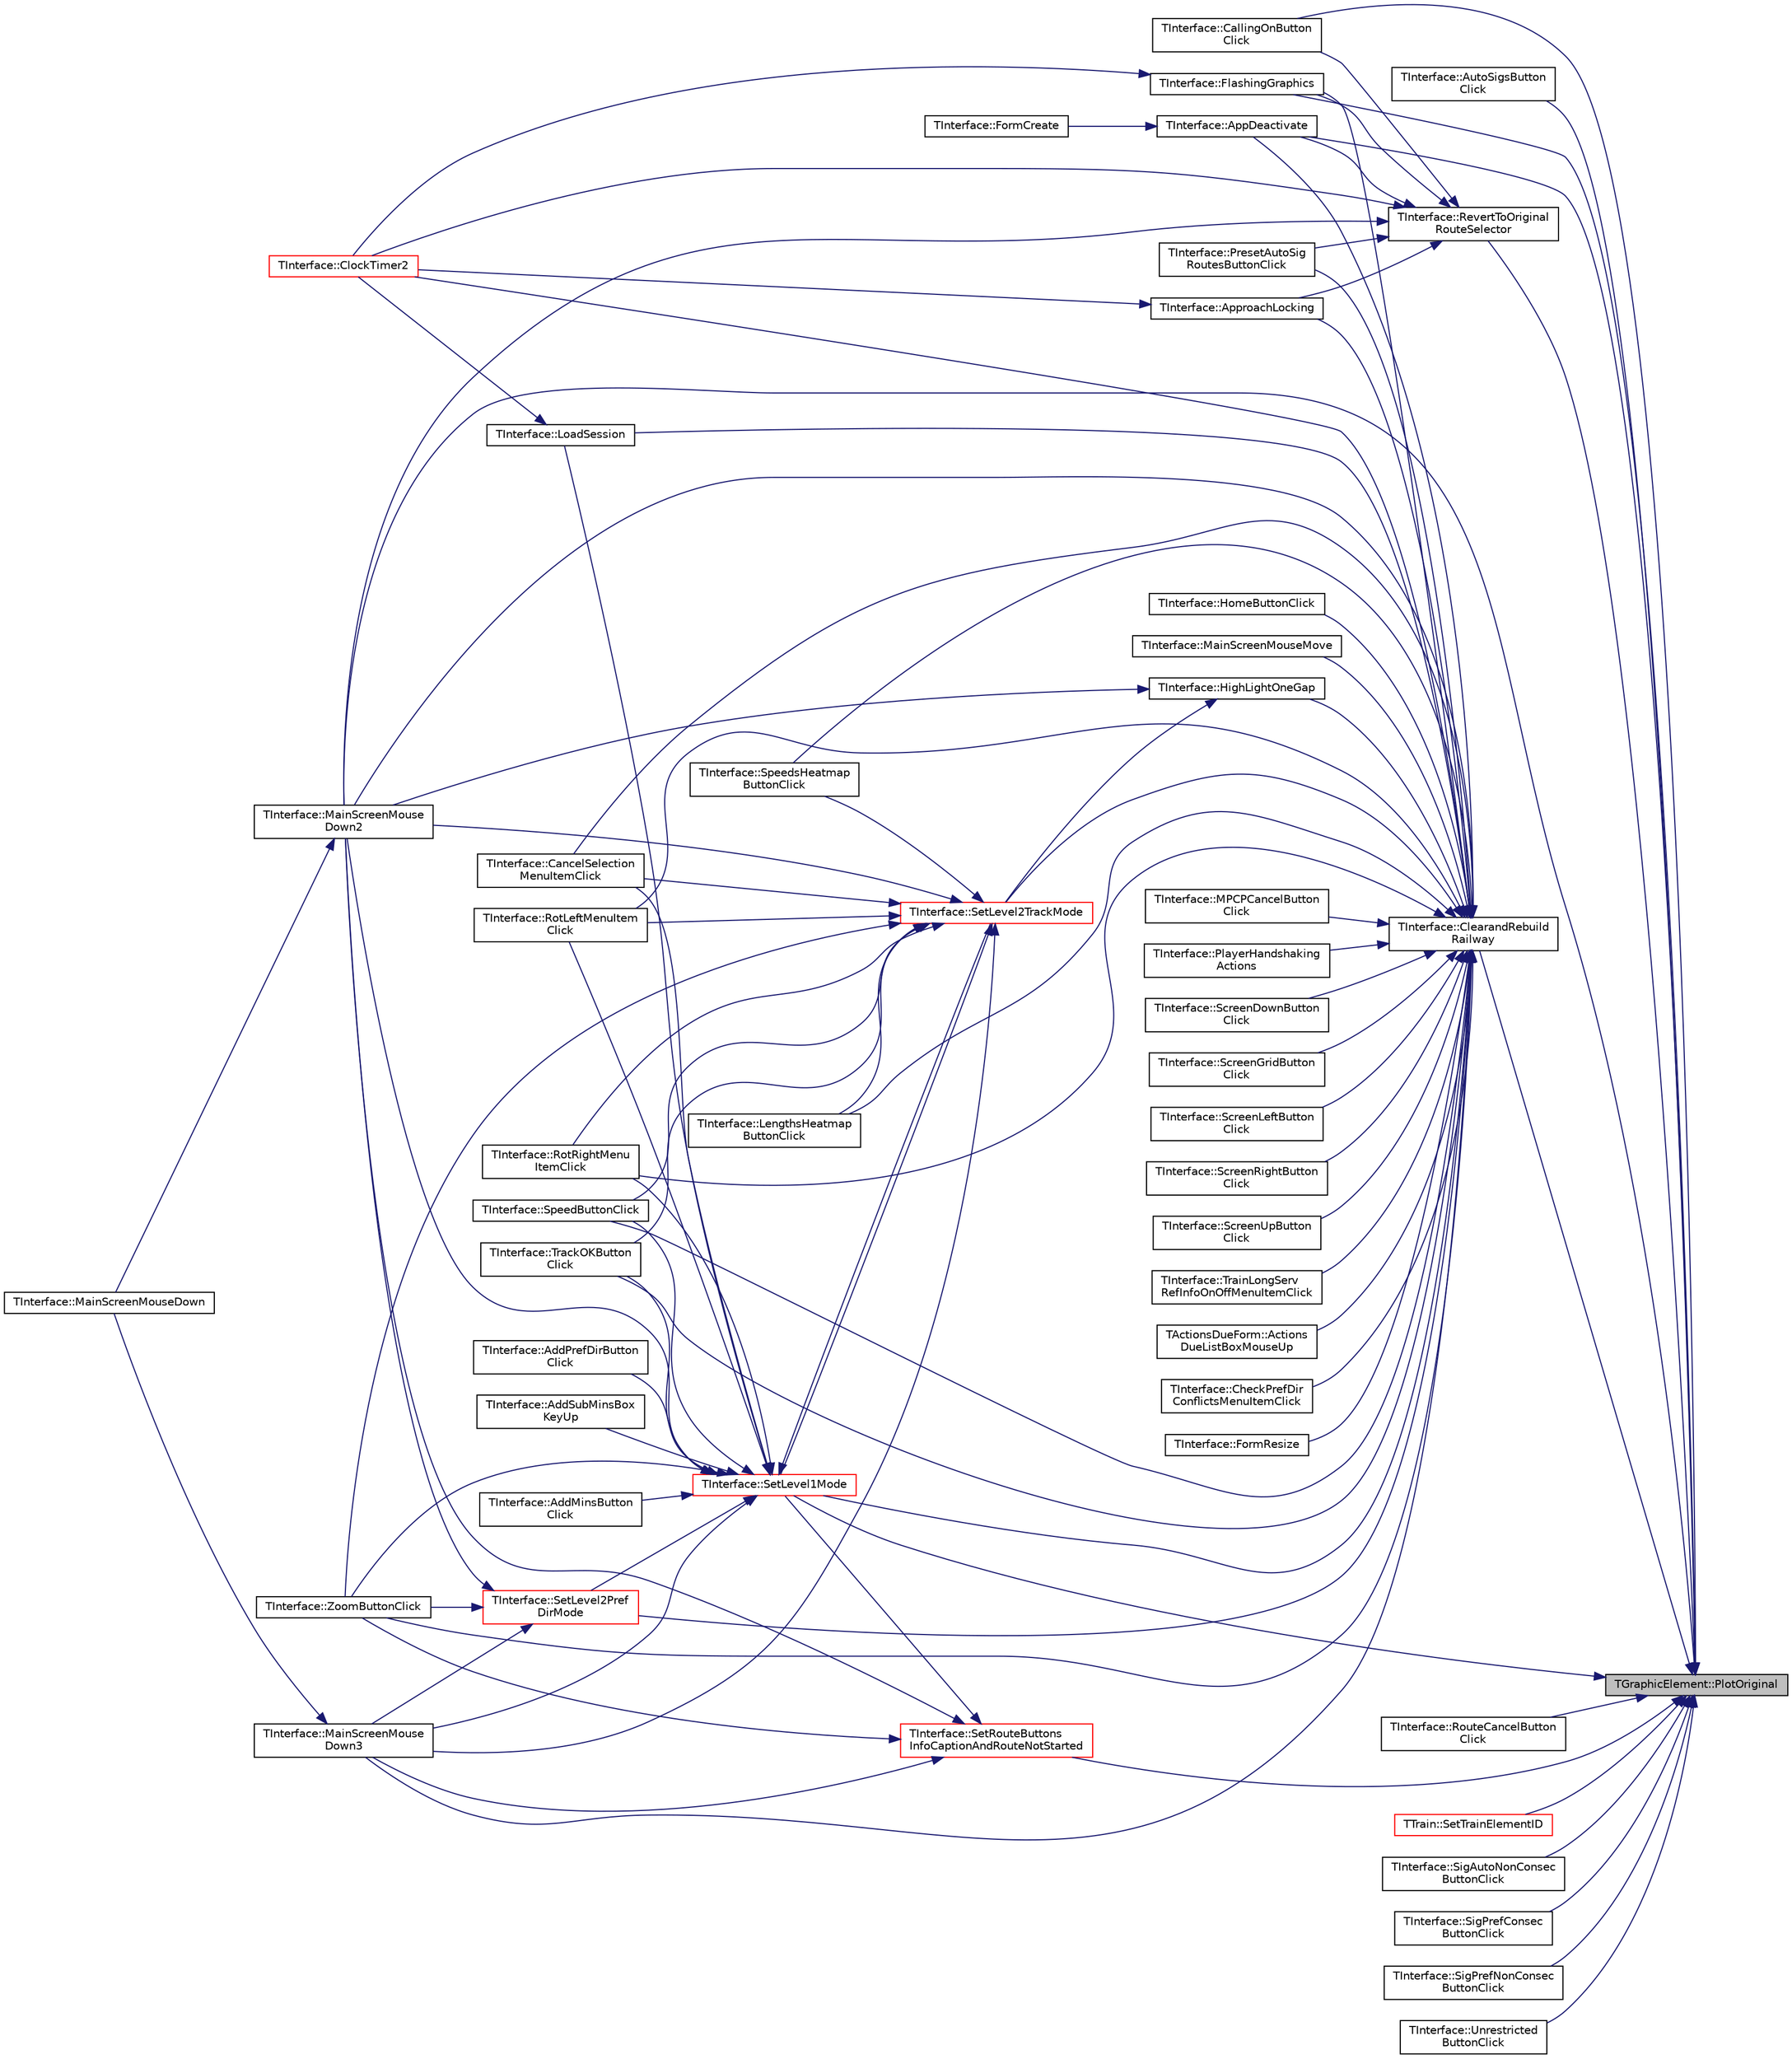digraph "TGraphicElement::PlotOriginal"
{
 // INTERACTIVE_SVG=YES
 // LATEX_PDF_SIZE
  edge [fontname="Helvetica",fontsize="10",labelfontname="Helvetica",labelfontsize="10"];
  node [fontname="Helvetica",fontsize="10",shape=record];
  rankdir="RL";
  Node1 [label="TGraphicElement::PlotOriginal",height=0.2,width=0.4,color="black", fillcolor="grey75", style="filled", fontcolor="black",tooltip="Plot the original graphic on screen."];
  Node1 -> Node2 [dir="back",color="midnightblue",fontsize="10",style="solid",fontname="Helvetica"];
  Node2 [label="TInterface::AppDeactivate",height=0.2,width=0.4,color="black", fillcolor="white", style="filled",URL="$class_t_interface.html#a75f68c918750c0e007ea7a85d718e2ab",tooltip=" "];
  Node2 -> Node3 [dir="back",color="midnightblue",fontsize="10",style="solid",fontname="Helvetica"];
  Node3 [label="TInterface::FormCreate",height=0.2,width=0.4,color="black", fillcolor="white", style="filled",URL="$class_t_interface.html#a9cef18571e29b70d02ba9a92a830b3b8",tooltip=" "];
  Node1 -> Node4 [dir="back",color="midnightblue",fontsize="10",style="solid",fontname="Helvetica"];
  Node4 [label="TInterface::AutoSigsButton\lClick",height=0.2,width=0.4,color="black", fillcolor="white", style="filled",URL="$class_t_interface.html#a36ad38f4b485bba874129aeb3a20d926",tooltip=" "];
  Node1 -> Node5 [dir="back",color="midnightblue",fontsize="10",style="solid",fontname="Helvetica"];
  Node5 [label="TInterface::CallingOnButton\lClick",height=0.2,width=0.4,color="black", fillcolor="white", style="filled",URL="$class_t_interface.html#ae758bf4183bb5aa2a7cd83e06acd89b6",tooltip=" "];
  Node1 -> Node6 [dir="back",color="midnightblue",fontsize="10",style="solid",fontname="Helvetica"];
  Node6 [label="TInterface::ClearandRebuild\lRailway",height=0.2,width=0.4,color="black", fillcolor="white", style="filled",URL="$class_t_interface.html#aaa05ac95703a25e1fb4863779854967c",tooltip="< Sets the information panel message for zoom-out or paused modes"];
  Node6 -> Node7 [dir="back",color="midnightblue",fontsize="10",style="solid",fontname="Helvetica"];
  Node7 [label="TActionsDueForm::Actions\lDueListBoxMouseUp",height=0.2,width=0.4,color="black", fillcolor="white", style="filled",URL="$class_t_actions_due_form.html#ac44cd181601f65f5944910f931c5d343",tooltip=" "];
  Node6 -> Node2 [dir="back",color="midnightblue",fontsize="10",style="solid",fontname="Helvetica"];
  Node6 -> Node8 [dir="back",color="midnightblue",fontsize="10",style="solid",fontname="Helvetica"];
  Node8 [label="TInterface::ApproachLocking",height=0.2,width=0.4,color="black", fillcolor="white", style="filled",URL="$class_t_interface.html#a0a89df44c20c9e2c096e66e2950c79a6",tooltip="Function that deals with approach locking during ClockTimer2 function."];
  Node8 -> Node9 [dir="back",color="midnightblue",fontsize="10",style="solid",fontname="Helvetica"];
  Node9 [label="TInterface::ClockTimer2",height=0.2,width=0.4,color="red", fillcolor="white", style="filled",URL="$class_t_interface.html#a6139ffb52492eb89e5487a8a3cd647b5",tooltip="The main loop, called every clock tick via MasterClockTimer."];
  Node6 -> Node11 [dir="back",color="midnightblue",fontsize="10",style="solid",fontname="Helvetica"];
  Node11 [label="TInterface::CancelSelection\lMenuItemClick",height=0.2,width=0.4,color="black", fillcolor="white", style="filled",URL="$class_t_interface.html#a2fb2cd7dbddb7fa689ea994e9ffc10ff",tooltip=" "];
  Node6 -> Node12 [dir="back",color="midnightblue",fontsize="10",style="solid",fontname="Helvetica"];
  Node12 [label="TInterface::CheckPrefDir\lConflictsMenuItemClick",height=0.2,width=0.4,color="black", fillcolor="white", style="filled",URL="$class_t_interface.html#ac41a9993a63b3b5b6a8acb30e8f606f5",tooltip=" "];
  Node6 -> Node9 [dir="back",color="midnightblue",fontsize="10",style="solid",fontname="Helvetica"];
  Node6 -> Node13 [dir="back",color="midnightblue",fontsize="10",style="solid",fontname="Helvetica"];
  Node13 [label="TInterface::FlashingGraphics",height=0.2,width=0.4,color="black", fillcolor="white", style="filled",URL="$class_t_interface.html#a7e6535742855a19cb3e35b1711a7ab59",tooltip="Deal with any warning graphics that need to flash (call on, signal stop, crash etc),..."];
  Node13 -> Node9 [dir="back",color="midnightblue",fontsize="10",style="solid",fontname="Helvetica"];
  Node6 -> Node14 [dir="back",color="midnightblue",fontsize="10",style="solid",fontname="Helvetica"];
  Node14 [label="TInterface::FormResize",height=0.2,width=0.4,color="black", fillcolor="white", style="filled",URL="$class_t_interface.html#a3fe9878a003d343a06f09c8f421e5a3b",tooltip=" "];
  Node6 -> Node15 [dir="back",color="midnightblue",fontsize="10",style="solid",fontname="Helvetica"];
  Node15 [label="TInterface::HighLightOneGap",height=0.2,width=0.4,color="black", fillcolor="white", style="filled",URL="$class_t_interface.html#a44bce128da0e5ae552031e39552d0c39",tooltip="Called during gap setting to mark a gap with a red ellipse and ask user to select the corresponding g..."];
  Node15 -> Node16 [dir="back",color="midnightblue",fontsize="10",style="solid",fontname="Helvetica"];
  Node16 [label="TInterface::MainScreenMouse\lDown2",height=0.2,width=0.4,color="black", fillcolor="white", style="filled",URL="$class_t_interface.html#abf07d5edc1507de381825f17620748b2",tooltip="Called when mouse button clicked in zoom-in mode."];
  Node16 -> Node17 [dir="back",color="midnightblue",fontsize="10",style="solid",fontname="Helvetica"];
  Node17 [label="TInterface::MainScreenMouseDown",height=0.2,width=0.4,color="black", fillcolor="white", style="filled",URL="$class_t_interface.html#a7f37862fb9e01e1328d9fd3fd8c50094",tooltip=" "];
  Node15 -> Node18 [dir="back",color="midnightblue",fontsize="10",style="solid",fontname="Helvetica"];
  Node18 [label="TInterface::SetLevel2TrackMode",height=0.2,width=0.4,color="red", fillcolor="white", style="filled",URL="$class_t_interface.html#a19ee788122a66d7e97873159bf2e4e4b",tooltip="Sets the Level2TrackMode user mode, using the Level2TrackMode variable to determine the mode."];
  Node18 -> Node11 [dir="back",color="midnightblue",fontsize="10",style="solid",fontname="Helvetica"];
  Node18 -> Node28 [dir="back",color="midnightblue",fontsize="10",style="solid",fontname="Helvetica"];
  Node28 [label="TInterface::LengthsHeatmap\lButtonClick",height=0.2,width=0.4,color="black", fillcolor="white", style="filled",URL="$class_t_interface.html#a35acc06d7509c368b02816710d3fbab4",tooltip=" "];
  Node18 -> Node16 [dir="back",color="midnightblue",fontsize="10",style="solid",fontname="Helvetica"];
  Node18 -> Node34 [dir="back",color="midnightblue",fontsize="10",style="solid",fontname="Helvetica"];
  Node34 [label="TInterface::MainScreenMouse\lDown3",height=0.2,width=0.4,color="black", fillcolor="white", style="filled",URL="$class_t_interface.html#a8c96de45b013362b03ad0e8725a7c64b",tooltip="Called when mouse button clicked in zoom-out mode."];
  Node34 -> Node17 [dir="back",color="midnightblue",fontsize="10",style="solid",fontname="Helvetica"];
  Node18 -> Node44 [dir="back",color="midnightblue",fontsize="10",style="solid",fontname="Helvetica"];
  Node44 [label="TInterface::RotLeftMenuItem\lClick",height=0.2,width=0.4,color="black", fillcolor="white", style="filled",URL="$class_t_interface.html#a3cf2db0424e05908b20a97130895d056",tooltip=" "];
  Node18 -> Node45 [dir="back",color="midnightblue",fontsize="10",style="solid",fontname="Helvetica"];
  Node45 [label="TInterface::RotRightMenu\lItemClick",height=0.2,width=0.4,color="black", fillcolor="white", style="filled",URL="$class_t_interface.html#aa6e7359ece526e43589456e9a31851a0",tooltip=" "];
  Node18 -> Node49 [dir="back",color="midnightblue",fontsize="10",style="solid",fontname="Helvetica"];
  Node49 [label="TInterface::SetLevel1Mode",height=0.2,width=0.4,color="red", fillcolor="white", style="filled",URL="$class_t_interface.html#acf77f2eeeac0775fde4f25ba46099e0b",tooltip="Sets the Level1 user mode, using the Level1Mode variable to determine the mode."];
  Node49 -> Node50 [dir="back",color="midnightblue",fontsize="10",style="solid",fontname="Helvetica"];
  Node50 [label="TInterface::AddMinsButton\lClick",height=0.2,width=0.4,color="black", fillcolor="white", style="filled",URL="$class_t_interface.html#a30904d608111ce6452a9861d86b64267",tooltip=" "];
  Node49 -> Node51 [dir="back",color="midnightblue",fontsize="10",style="solid",fontname="Helvetica"];
  Node51 [label="TInterface::AddPrefDirButton\lClick",height=0.2,width=0.4,color="black", fillcolor="white", style="filled",URL="$class_t_interface.html#a1b1a4260e251c9bd5f48fd6c3432e7a5",tooltip=" "];
  Node49 -> Node52 [dir="back",color="midnightblue",fontsize="10",style="solid",fontname="Helvetica"];
  Node52 [label="TInterface::AddSubMinsBox\lKeyUp",height=0.2,width=0.4,color="black", fillcolor="white", style="filled",URL="$class_t_interface.html#a0abab134f4994b02507e1e2d3f31cd77",tooltip=" "];
  Node49 -> Node11 [dir="back",color="midnightblue",fontsize="10",style="solid",fontname="Helvetica"];
  Node49 -> Node60 [dir="back",color="midnightblue",fontsize="10",style="solid",fontname="Helvetica"];
  Node60 [label="TInterface::LoadSession",height=0.2,width=0.4,color="black", fillcolor="white", style="filled",URL="$class_t_interface.html#a636b1b4bd29f2678a3290ed2d282f1c2",tooltip="Load a session file."];
  Node60 -> Node9 [dir="back",color="midnightblue",fontsize="10",style="solid",fontname="Helvetica"];
  Node49 -> Node16 [dir="back",color="midnightblue",fontsize="10",style="solid",fontname="Helvetica"];
  Node49 -> Node34 [dir="back",color="midnightblue",fontsize="10",style="solid",fontname="Helvetica"];
  Node49 -> Node44 [dir="back",color="midnightblue",fontsize="10",style="solid",fontname="Helvetica"];
  Node49 -> Node45 [dir="back",color="midnightblue",fontsize="10",style="solid",fontname="Helvetica"];
  Node49 -> Node104 [dir="back",color="midnightblue",fontsize="10",style="solid",fontname="Helvetica"];
  Node104 [label="TInterface::SetLevel2Pref\lDirMode",height=0.2,width=0.4,color="red", fillcolor="white", style="filled",URL="$class_t_interface.html#af01b649aa75f881cbfd2f14a60533bcc",tooltip="Sets the Level2PrefDirMode user mode, using the Level2PrefDirMode variable to determine the mode."];
  Node104 -> Node16 [dir="back",color="midnightblue",fontsize="10",style="solid",fontname="Helvetica"];
  Node104 -> Node34 [dir="back",color="midnightblue",fontsize="10",style="solid",fontname="Helvetica"];
  Node104 -> Node105 [dir="back",color="midnightblue",fontsize="10",style="solid",fontname="Helvetica"];
  Node105 [label="TInterface::ZoomButtonClick",height=0.2,width=0.4,color="black", fillcolor="white", style="filled",URL="$class_t_interface.html#a08305797df7dfbdd16b3e8900c33e0bc",tooltip=" "];
  Node49 -> Node18 [dir="back",color="midnightblue",fontsize="10",style="solid",fontname="Helvetica"];
  Node49 -> Node107 [dir="back",color="midnightblue",fontsize="10",style="solid",fontname="Helvetica"];
  Node107 [label="TInterface::SpeedButtonClick",height=0.2,width=0.4,color="black", fillcolor="white", style="filled",URL="$class_t_interface.html#ab1487b7a54ebacf27d7b980c65723d18",tooltip=" "];
  Node49 -> Node110 [dir="back",color="midnightblue",fontsize="10",style="solid",fontname="Helvetica"];
  Node110 [label="TInterface::TrackOKButton\lClick",height=0.2,width=0.4,color="black", fillcolor="white", style="filled",URL="$class_t_interface.html#aab42b12ff3ba43ad2f70994b5399dd90",tooltip=" "];
  Node49 -> Node105 [dir="back",color="midnightblue",fontsize="10",style="solid",fontname="Helvetica"];
  Node18 -> Node107 [dir="back",color="midnightblue",fontsize="10",style="solid",fontname="Helvetica"];
  Node18 -> Node115 [dir="back",color="midnightblue",fontsize="10",style="solid",fontname="Helvetica"];
  Node115 [label="TInterface::SpeedsHeatmap\lButtonClick",height=0.2,width=0.4,color="black", fillcolor="white", style="filled",URL="$class_t_interface.html#a6a0c23594d1151607cf069492a3d3cce",tooltip=" "];
  Node18 -> Node110 [dir="back",color="midnightblue",fontsize="10",style="solid",fontname="Helvetica"];
  Node18 -> Node105 [dir="back",color="midnightblue",fontsize="10",style="solid",fontname="Helvetica"];
  Node6 -> Node117 [dir="back",color="midnightblue",fontsize="10",style="solid",fontname="Helvetica"];
  Node117 [label="TInterface::HomeButtonClick",height=0.2,width=0.4,color="black", fillcolor="white", style="filled",URL="$class_t_interface.html#a19e64ee6952b0fd3c260eb05c14a34c8",tooltip=" "];
  Node6 -> Node28 [dir="back",color="midnightblue",fontsize="10",style="solid",fontname="Helvetica"];
  Node6 -> Node60 [dir="back",color="midnightblue",fontsize="10",style="solid",fontname="Helvetica"];
  Node6 -> Node16 [dir="back",color="midnightblue",fontsize="10",style="solid",fontname="Helvetica"];
  Node6 -> Node34 [dir="back",color="midnightblue",fontsize="10",style="solid",fontname="Helvetica"];
  Node6 -> Node118 [dir="back",color="midnightblue",fontsize="10",style="solid",fontname="Helvetica"];
  Node118 [label="TInterface::MainScreenMouseMove",height=0.2,width=0.4,color="black", fillcolor="white", style="filled",URL="$class_t_interface.html#abb268a3a209bc0d66111540c84345c1b",tooltip=" "];
  Node6 -> Node119 [dir="back",color="midnightblue",fontsize="10",style="solid",fontname="Helvetica"];
  Node119 [label="TInterface::MPCPCancelButton\lClick",height=0.2,width=0.4,color="black", fillcolor="white", style="filled",URL="$class_t_interface.html#acbfe5d5234713c3537cc5ca3ef17bda6",tooltip=" "];
  Node6 -> Node120 [dir="back",color="midnightblue",fontsize="10",style="solid",fontname="Helvetica"];
  Node120 [label="TInterface::PlayerHandshaking\lActions",height=0.2,width=0.4,color="black", fillcolor="white", style="filled",URL="$class_t_interface.html#a7026d6ca5ea0bad9f6e0f8a0494ff2c9",tooltip="called in ClockTimer2 if player multiplay in progress"];
  Node6 -> Node121 [dir="back",color="midnightblue",fontsize="10",style="solid",fontname="Helvetica"];
  Node121 [label="TInterface::PresetAutoSig\lRoutesButtonClick",height=0.2,width=0.4,color="black", fillcolor="white", style="filled",URL="$class_t_interface.html#aa639148521a793641e694b15486b5055",tooltip=" "];
  Node6 -> Node44 [dir="back",color="midnightblue",fontsize="10",style="solid",fontname="Helvetica"];
  Node6 -> Node45 [dir="back",color="midnightblue",fontsize="10",style="solid",fontname="Helvetica"];
  Node6 -> Node122 [dir="back",color="midnightblue",fontsize="10",style="solid",fontname="Helvetica"];
  Node122 [label="TInterface::ScreenDownButton\lClick",height=0.2,width=0.4,color="black", fillcolor="white", style="filled",URL="$class_t_interface.html#ad53c136eca39fddb0e7e49a4b7018f66",tooltip=" "];
  Node6 -> Node123 [dir="back",color="midnightblue",fontsize="10",style="solid",fontname="Helvetica"];
  Node123 [label="TInterface::ScreenGridButton\lClick",height=0.2,width=0.4,color="black", fillcolor="white", style="filled",URL="$class_t_interface.html#a05d882d712519bd79267e4ce5a52269c",tooltip=" "];
  Node6 -> Node124 [dir="back",color="midnightblue",fontsize="10",style="solid",fontname="Helvetica"];
  Node124 [label="TInterface::ScreenLeftButton\lClick",height=0.2,width=0.4,color="black", fillcolor="white", style="filled",URL="$class_t_interface.html#a358ab18cab57f8a5b5b850387039f822",tooltip=" "];
  Node6 -> Node125 [dir="back",color="midnightblue",fontsize="10",style="solid",fontname="Helvetica"];
  Node125 [label="TInterface::ScreenRightButton\lClick",height=0.2,width=0.4,color="black", fillcolor="white", style="filled",URL="$class_t_interface.html#aba3f772739d000bcbd8059181417a9b3",tooltip=" "];
  Node6 -> Node126 [dir="back",color="midnightblue",fontsize="10",style="solid",fontname="Helvetica"];
  Node126 [label="TInterface::ScreenUpButton\lClick",height=0.2,width=0.4,color="black", fillcolor="white", style="filled",URL="$class_t_interface.html#a714f1498bb6cbbd706f6ed0882c4b03d",tooltip=" "];
  Node6 -> Node49 [dir="back",color="midnightblue",fontsize="10",style="solid",fontname="Helvetica"];
  Node6 -> Node104 [dir="back",color="midnightblue",fontsize="10",style="solid",fontname="Helvetica"];
  Node6 -> Node18 [dir="back",color="midnightblue",fontsize="10",style="solid",fontname="Helvetica"];
  Node6 -> Node107 [dir="back",color="midnightblue",fontsize="10",style="solid",fontname="Helvetica"];
  Node6 -> Node115 [dir="back",color="midnightblue",fontsize="10",style="solid",fontname="Helvetica"];
  Node6 -> Node110 [dir="back",color="midnightblue",fontsize="10",style="solid",fontname="Helvetica"];
  Node6 -> Node127 [dir="back",color="midnightblue",fontsize="10",style="solid",fontname="Helvetica"];
  Node127 [label="TInterface::TrainLongServ\lRefInfoOnOffMenuItemClick",height=0.2,width=0.4,color="black", fillcolor="white", style="filled",URL="$class_t_interface.html#a0c193116ef39efb292c08df6101155f5",tooltip=" "];
  Node6 -> Node105 [dir="back",color="midnightblue",fontsize="10",style="solid",fontname="Helvetica"];
  Node1 -> Node13 [dir="back",color="midnightblue",fontsize="10",style="solid",fontname="Helvetica"];
  Node1 -> Node16 [dir="back",color="midnightblue",fontsize="10",style="solid",fontname="Helvetica"];
  Node1 -> Node128 [dir="back",color="midnightblue",fontsize="10",style="solid",fontname="Helvetica"];
  Node128 [label="TInterface::RevertToOriginal\lRouteSelector",height=0.2,width=0.4,color="black", fillcolor="white", style="filled",URL="$class_t_interface.html#a0f47d9e893d3558de2e6d9082b3fadd0",tooltip="Clears any route start markers, enables or disables the route cancel button, and resets the informati..."];
  Node128 -> Node2 [dir="back",color="midnightblue",fontsize="10",style="solid",fontname="Helvetica"];
  Node128 -> Node8 [dir="back",color="midnightblue",fontsize="10",style="solid",fontname="Helvetica"];
  Node128 -> Node5 [dir="back",color="midnightblue",fontsize="10",style="solid",fontname="Helvetica"];
  Node128 -> Node9 [dir="back",color="midnightblue",fontsize="10",style="solid",fontname="Helvetica"];
  Node128 -> Node13 [dir="back",color="midnightblue",fontsize="10",style="solid",fontname="Helvetica"];
  Node128 -> Node16 [dir="back",color="midnightblue",fontsize="10",style="solid",fontname="Helvetica"];
  Node128 -> Node121 [dir="back",color="midnightblue",fontsize="10",style="solid",fontname="Helvetica"];
  Node1 -> Node129 [dir="back",color="midnightblue",fontsize="10",style="solid",fontname="Helvetica"];
  Node129 [label="TInterface::RouteCancelButton\lClick",height=0.2,width=0.4,color="black", fillcolor="white", style="filled",URL="$class_t_interface.html#a6296d0831188d08a736eea44d418c381",tooltip=" "];
  Node1 -> Node49 [dir="back",color="midnightblue",fontsize="10",style="solid",fontname="Helvetica"];
  Node1 -> Node130 [dir="back",color="midnightblue",fontsize="10",style="solid",fontname="Helvetica"];
  Node130 [label="TInterface::SetRouteButtons\lInfoCaptionAndRouteNotStarted",height=0.2,width=0.4,color="red", fillcolor="white", style="filled",URL="$class_t_interface.html#a89cc1839f77c2a867714cb52bd8d5cfe",tooltip="Enables or disables the route type buttons depending on the route mode, sets the information panel me..."];
  Node130 -> Node16 [dir="back",color="midnightblue",fontsize="10",style="solid",fontname="Helvetica"];
  Node130 -> Node34 [dir="back",color="midnightblue",fontsize="10",style="solid",fontname="Helvetica"];
  Node130 -> Node49 [dir="back",color="midnightblue",fontsize="10",style="solid",fontname="Helvetica"];
  Node130 -> Node105 [dir="back",color="midnightblue",fontsize="10",style="solid",fontname="Helvetica"];
  Node1 -> Node131 [dir="back",color="midnightblue",fontsize="10",style="solid",fontname="Helvetica"];
  Node131 [label="TTrain::SetTrainElementID",height=0.2,width=0.4,color="red", fillcolor="white", style="filled",URL="$class_t_train.html#a0e0ab54415645b04cbdeadd829d27898",tooltip="When a train moves onto an element that element has its TrainIDOnElement value set to the TrainID val..."];
  Node1 -> Node162 [dir="back",color="midnightblue",fontsize="10",style="solid",fontname="Helvetica"];
  Node162 [label="TInterface::SigAutoNonConsec\lButtonClick",height=0.2,width=0.4,color="black", fillcolor="white", style="filled",URL="$class_t_interface.html#a7a0efe93a4cafdb862c24f18fc679685",tooltip=" "];
  Node1 -> Node163 [dir="back",color="midnightblue",fontsize="10",style="solid",fontname="Helvetica"];
  Node163 [label="TInterface::SigPrefConsec\lButtonClick",height=0.2,width=0.4,color="black", fillcolor="white", style="filled",URL="$class_t_interface.html#a3bf8cd0b732f96f866db1a8654ad3a06",tooltip=" "];
  Node1 -> Node164 [dir="back",color="midnightblue",fontsize="10",style="solid",fontname="Helvetica"];
  Node164 [label="TInterface::SigPrefNonConsec\lButtonClick",height=0.2,width=0.4,color="black", fillcolor="white", style="filled",URL="$class_t_interface.html#a97c1b19a1a337b1f89d2d51d29dfa2a7",tooltip=" "];
  Node1 -> Node165 [dir="back",color="midnightblue",fontsize="10",style="solid",fontname="Helvetica"];
  Node165 [label="TInterface::Unrestricted\lButtonClick",height=0.2,width=0.4,color="black", fillcolor="white", style="filled",URL="$class_t_interface.html#a12829827d073ae5056d81711947215d7",tooltip=" "];
}
